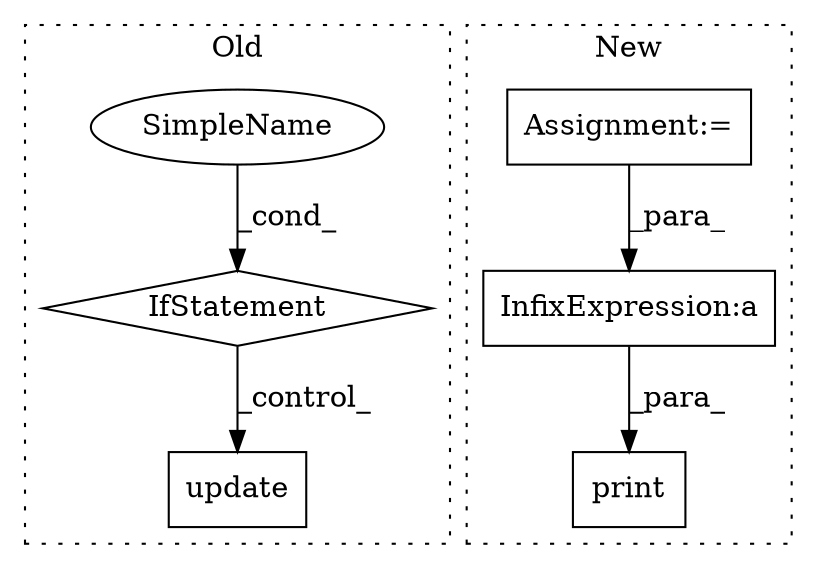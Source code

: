 digraph G {
subgraph cluster0 {
1 [label="update" a="32" s="14303,14318" l="7,1" shape="box"];
3 [label="IfStatement" a="25" s="14274,14286" l="4,2" shape="diamond"];
4 [label="SimpleName" a="42" s="14278" l="8" shape="ellipse"];
label = "Old";
style="dotted";
}
subgraph cluster1 {
2 [label="print" a="32" s="15774,15786" l="6,1" shape="box"];
5 [label="Assignment:=" a="7" s="14877" l="2" shape="box"];
6 [label="InfixExpression:a" a="27" s="15447" l="3" shape="box"];
label = "New";
style="dotted";
}
3 -> 1 [label="_control_"];
4 -> 3 [label="_cond_"];
5 -> 6 [label="_para_"];
6 -> 2 [label="_para_"];
}
